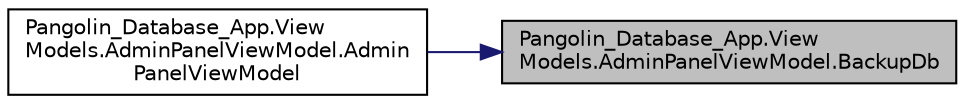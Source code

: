 digraph "Pangolin_Database_App.ViewModels.AdminPanelViewModel.BackupDb"
{
 // LATEX_PDF_SIZE
  edge [fontname="Helvetica",fontsize="10",labelfontname="Helvetica",labelfontsize="10"];
  node [fontname="Helvetica",fontsize="10",shape=record];
  rankdir="RL";
  Node1 [label="Pangolin_Database_App.View\lModels.AdminPanelViewModel.BackupDb",height=0.2,width=0.4,color="black", fillcolor="grey75", style="filled", fontcolor="black",tooltip=" "];
  Node1 -> Node2 [dir="back",color="midnightblue",fontsize="10",style="solid"];
  Node2 [label="Pangolin_Database_App.View\lModels.AdminPanelViewModel.Admin\lPanelViewModel",height=0.2,width=0.4,color="black", fillcolor="white", style="filled",URL="$class_pangolin___database___app_1_1_view_models_1_1_admin_panel_view_model.html#a4d093ff9eac7c93cd8585ebebf565213",tooltip=" "];
}

